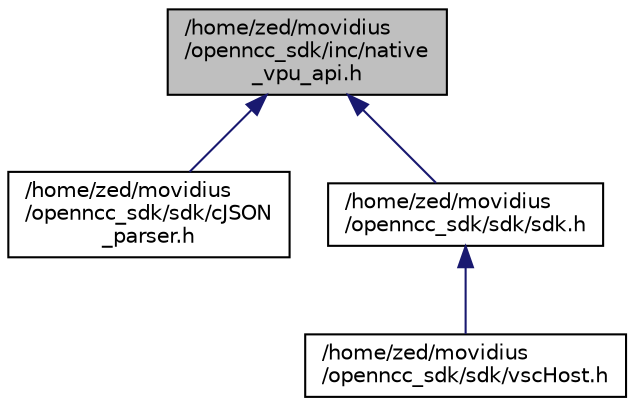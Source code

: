 digraph "/home/zed/movidius/openncc_sdk/inc/native_vpu_api.h"
{
  edge [fontname="Helvetica",fontsize="10",labelfontname="Helvetica",labelfontsize="10"];
  node [fontname="Helvetica",fontsize="10",shape=record];
  Node4 [label="/home/zed/movidius\l/openncc_sdk/inc/native\l_vpu_api.h",height=0.2,width=0.4,color="black", fillcolor="grey75", style="filled", fontcolor="black"];
  Node4 -> Node5 [dir="back",color="midnightblue",fontsize="10",style="solid",fontname="Helvetica"];
  Node5 [label="/home/zed/movidius\l/openncc_sdk/sdk/cJSON\l_parser.h",height=0.2,width=0.4,color="black", fillcolor="white", style="filled",URL="$c_j_s_o_n__parser_8h.html"];
  Node4 -> Node6 [dir="back",color="midnightblue",fontsize="10",style="solid",fontname="Helvetica"];
  Node6 [label="/home/zed/movidius\l/openncc_sdk/sdk/sdk.h",height=0.2,width=0.4,color="black", fillcolor="white", style="filled",URL="$sdk_8h.html"];
  Node6 -> Node7 [dir="back",color="midnightblue",fontsize="10",style="solid",fontname="Helvetica"];
  Node7 [label="/home/zed/movidius\l/openncc_sdk/sdk/vscHost.h",height=0.2,width=0.4,color="black", fillcolor="white", style="filled",URL="$vsc_host_8h.html"];
}
